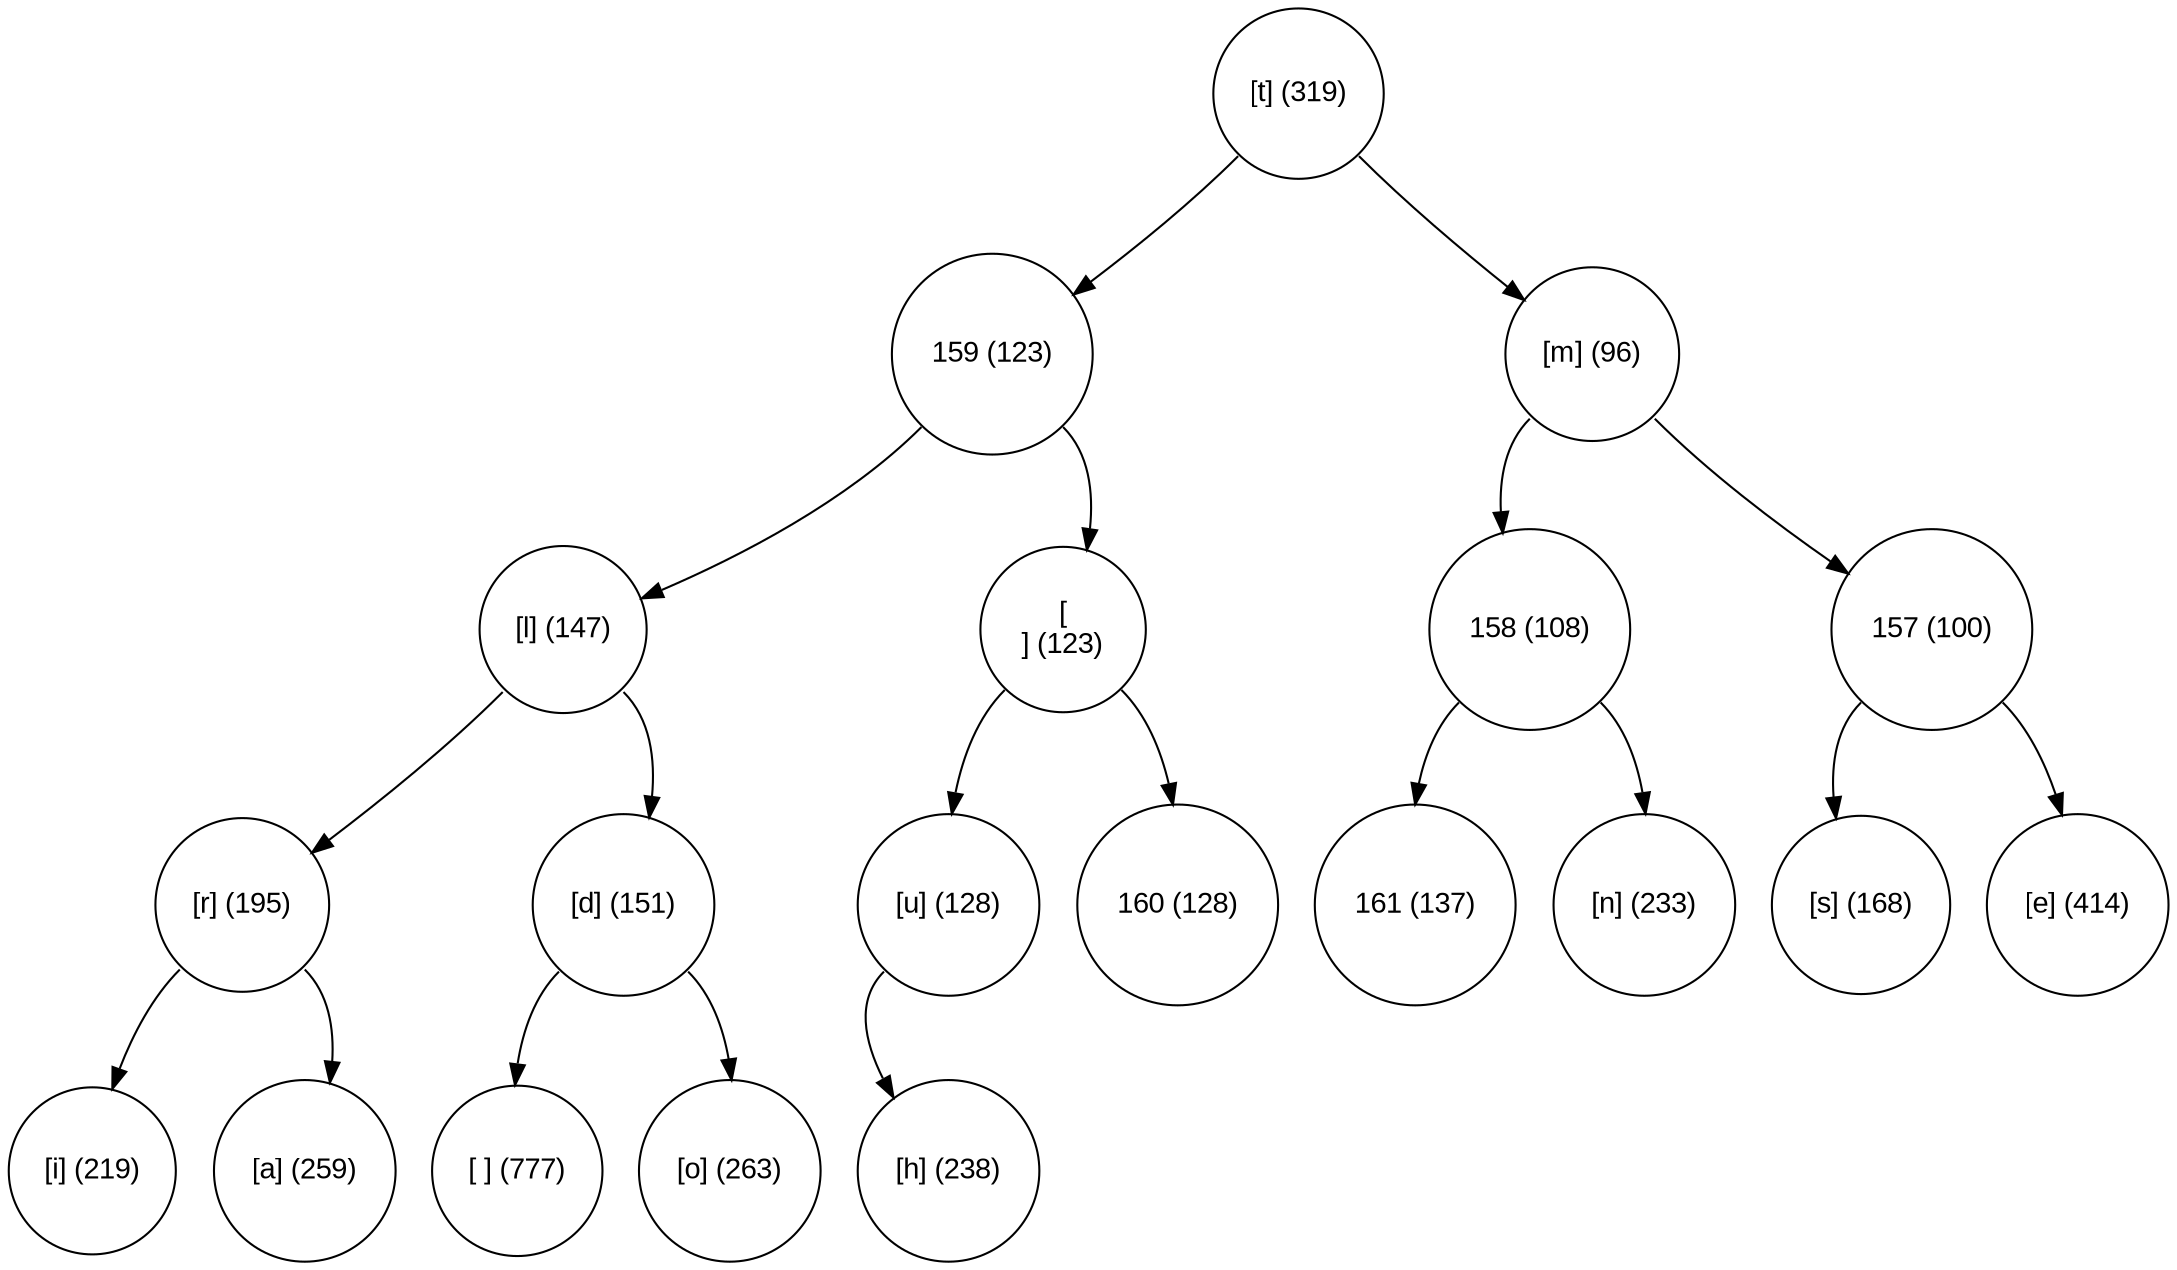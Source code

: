 digraph move_down {
	node [fontname="Arial", shape="circle", width=0.5]; 

	0 [label = "[t] (319)"];
	0:sw -> 1;
	1 [label = "159 (123)"];
	1:sw -> 3;
	3 [label = "[l] (147)"];
	3:sw -> 7;
	7 [label = "[r] (195)"];
	7:sw -> 15;
	15 [label = "[i] (219)"];
	7:se -> 16;
	16 [label = "[a] (259)"];
	3:se -> 8;
	8 [label = "[d] (151)"];
	8:sw -> 17;
	17 [label = "[ ] (777)"];
	8:se -> 18;
	18 [label = "[o] (263)"];
	1:se -> 4;
	4 [label = "[
] (123)"];
	4:sw -> 9;
	9 [label = "[u] (128)"];
	9:sw -> 19;
	19 [label = "[h] (238)"];
	4:se -> 10;
	10 [label = "160 (128)"];
	0:se -> 2;
	2 [label = "[m] (96)"];
	2:sw -> 5;
	5 [label = "158 (108)"];
	5:sw -> 11;
	11 [label = "161 (137)"];
	5:se -> 12;
	12 [label = "[n] (233)"];
	2:se -> 6;
	6 [label = "157 (100)"];
	6:sw -> 13;
	13 [label = "[s] (168)"];
	6:se -> 14;
	14 [label = "[e] (414)"];
}
